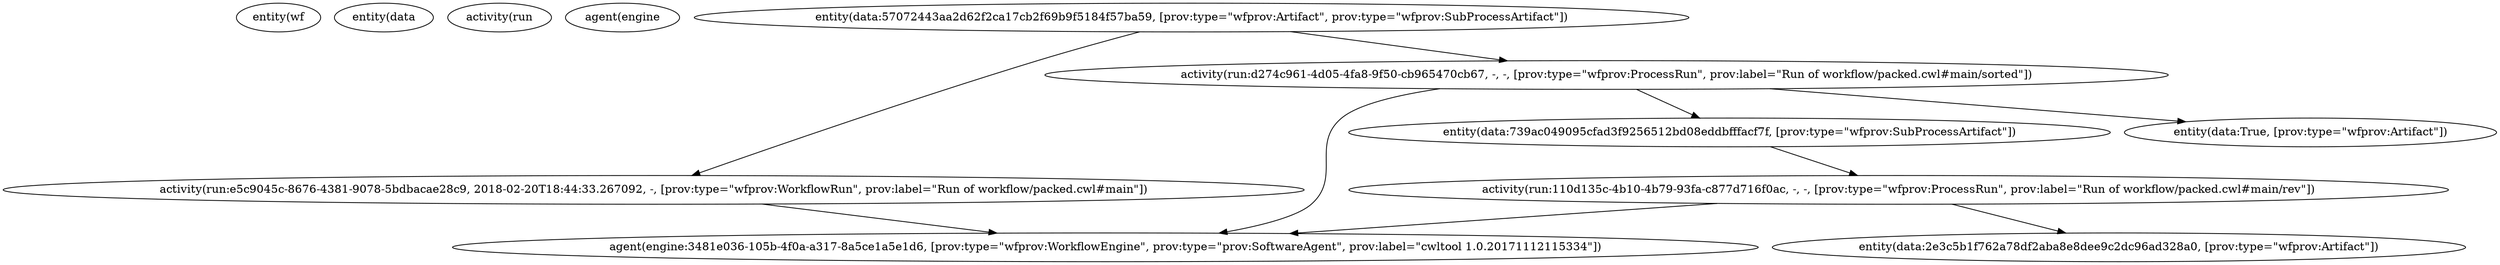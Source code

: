 digraph  {
"entity(wf";
"entity(data";
"activity(run";
"entity(data";
"entity(data";
"agent(engine";
"entity(wf";
"activity(run";
"entity(data";
"entity(wf";
"activity(run";
"activity(run:e5c9045c-8676-4381-9078-5bdbacae28c9, 2018-02-20T18:44:33.267092, -, [prov:type=\"wfprov:WorkflowRun\", prov:label=\"Run of workflow/packed.cwl#main\"])" -> "agent(engine:3481e036-105b-4f0a-a317-8a5ce1a5e1d6, [prov:type=\"wfprov:WorkflowEngine\", prov:type=\"prov:SoftwareAgent\", prov:label=\"cwltool 1.0.20171112115334\"])"  [relation="wasAssociatedWith(run:e5c9045c-8676-4381-9078-5bdbacae28c9, engine:3481e036-105b-4f0a-a317-8a5ce1a5e1d6, wf:main)", key=0];
"entity(data:57072443aa2d62f2ca17cb2f69b9f5184f57ba59, [prov:type=\"wfprov:Artifact\", prov:type=\"wfprov:SubProcessArtifact\"])" -> "activity(run:d274c961-4d05-4fa8-9f50-cb965470cb67, -, -, [prov:type=\"wfprov:ProcessRun\", prov:label=\"Run of workflow/packed.cwl#main/sorted\"])"  [relation="wasGeneratedBy(data:57072443aa2d62f2ca17cb2f69b9f5184f57ba59, run:d274c961-4d05-4fa8-9f50-cb965470cb67, 2018-02-20T18:44:36.328061, [prov:role=\"wf:main/sorted/output\"])", key=0];
"entity(data:57072443aa2d62f2ca17cb2f69b9f5184f57ba59, [prov:type=\"wfprov:Artifact\", prov:type=\"wfprov:SubProcessArtifact\"])" -> "activity(run:e5c9045c-8676-4381-9078-5bdbacae28c9, 2018-02-20T18:44:33.267092, -, [prov:type=\"wfprov:WorkflowRun\", prov:label=\"Run of workflow/packed.cwl#main\"])"  [relation="wasGeneratedBy(data:57072443aa2d62f2ca17cb2f69b9f5184f57ba59, run:e5c9045c-8676-4381-9078-5bdbacae28c9, 2018-02-20T18:44:36.329383, [prov:role=\"wf:main/output\"])", key=0];
"entity(data:739ac049095cfad3f9256512bd08eddbfffacf7f, [prov:type=\"wfprov:SubProcessArtifact\"])" -> "activity(run:110d135c-4b10-4b79-93fa-c877d716f0ac, -, -, [prov:type=\"wfprov:ProcessRun\", prov:label=\"Run of workflow/packed.cwl#main/rev\"])"  [relation="wasGeneratedBy(data:739ac049095cfad3f9256512bd08eddbfffacf7f, run:110d135c-4b10-4b79-93fa-c877d716f0ac, 2018-02-20T18:44:34.954504, [prov:role=\"wf:main/rev/output\"])", key=0];
"activity(run:110d135c-4b10-4b79-93fa-c877d716f0ac, -, -, [prov:type=\"wfprov:ProcessRun\", prov:label=\"Run of workflow/packed.cwl#main/rev\"])" -> "entity(data:2e3c5b1f762a78df2aba8e8dee9c2dc96ad328a0, [prov:type=\"wfprov:Artifact\"])"  [relation="used(run:110d135c-4b10-4b79-93fa-c877d716f0ac, data:2e3c5b1f762a78df2aba8e8dee9c2dc96ad328a0, 2018-02-20T18:44:33.999998, [prov:role=\"rev/input\"])", key=0];
"activity(run:110d135c-4b10-4b79-93fa-c877d716f0ac, -, -, [prov:type=\"wfprov:ProcessRun\", prov:label=\"Run of workflow/packed.cwl#main/rev\"])" -> "agent(engine:3481e036-105b-4f0a-a317-8a5ce1a5e1d6, [prov:type=\"wfprov:WorkflowEngine\", prov:type=\"prov:SoftwareAgent\", prov:label=\"cwltool 1.0.20171112115334\"])"  [relation="wasAssociatedWith(run:110d135c-4b10-4b79-93fa-c877d716f0ac, engine:3481e036-105b-4f0a-a317-8a5ce1a5e1d6, wf:main/rev)", key=0];
"activity(run:d274c961-4d05-4fa8-9f50-cb965470cb67, -, -, [prov:type=\"wfprov:ProcessRun\", prov:label=\"Run of workflow/packed.cwl#main/sorted\"])" -> "entity(data:True, [prov:type=\"wfprov:Artifact\"])"  [relation="used(run:d274c961-4d05-4fa8-9f50-cb965470cb67, data:True, 2018-02-20T18:44:35.282607, [prov:role=\"sorted/reverse\"])", key=0];
"activity(run:d274c961-4d05-4fa8-9f50-cb965470cb67, -, -, [prov:type=\"wfprov:ProcessRun\", prov:label=\"Run of workflow/packed.cwl#main/sorted\"])" -> "entity(data:739ac049095cfad3f9256512bd08eddbfffacf7f, [prov:type=\"wfprov:SubProcessArtifact\"])"  [relation="used(run:d274c961-4d05-4fa8-9f50-cb965470cb67, data:739ac049095cfad3f9256512bd08eddbfffacf7f, 2018-02-20T18:44:35.282373, [prov:role=\"sorted/input\"])", key=0];
"activity(run:d274c961-4d05-4fa8-9f50-cb965470cb67, -, -, [prov:type=\"wfprov:ProcessRun\", prov:label=\"Run of workflow/packed.cwl#main/sorted\"])" -> "agent(engine:3481e036-105b-4f0a-a317-8a5ce1a5e1d6, [prov:type=\"wfprov:WorkflowEngine\", prov:type=\"prov:SoftwareAgent\", prov:label=\"cwltool 1.0.20171112115334\"])"  [relation="wasAssociatedWith(run:d274c961-4d05-4fa8-9f50-cb965470cb67, engine:3481e036-105b-4f0a-a317-8a5ce1a5e1d6, wf:main/sorted)", key=0];
}
